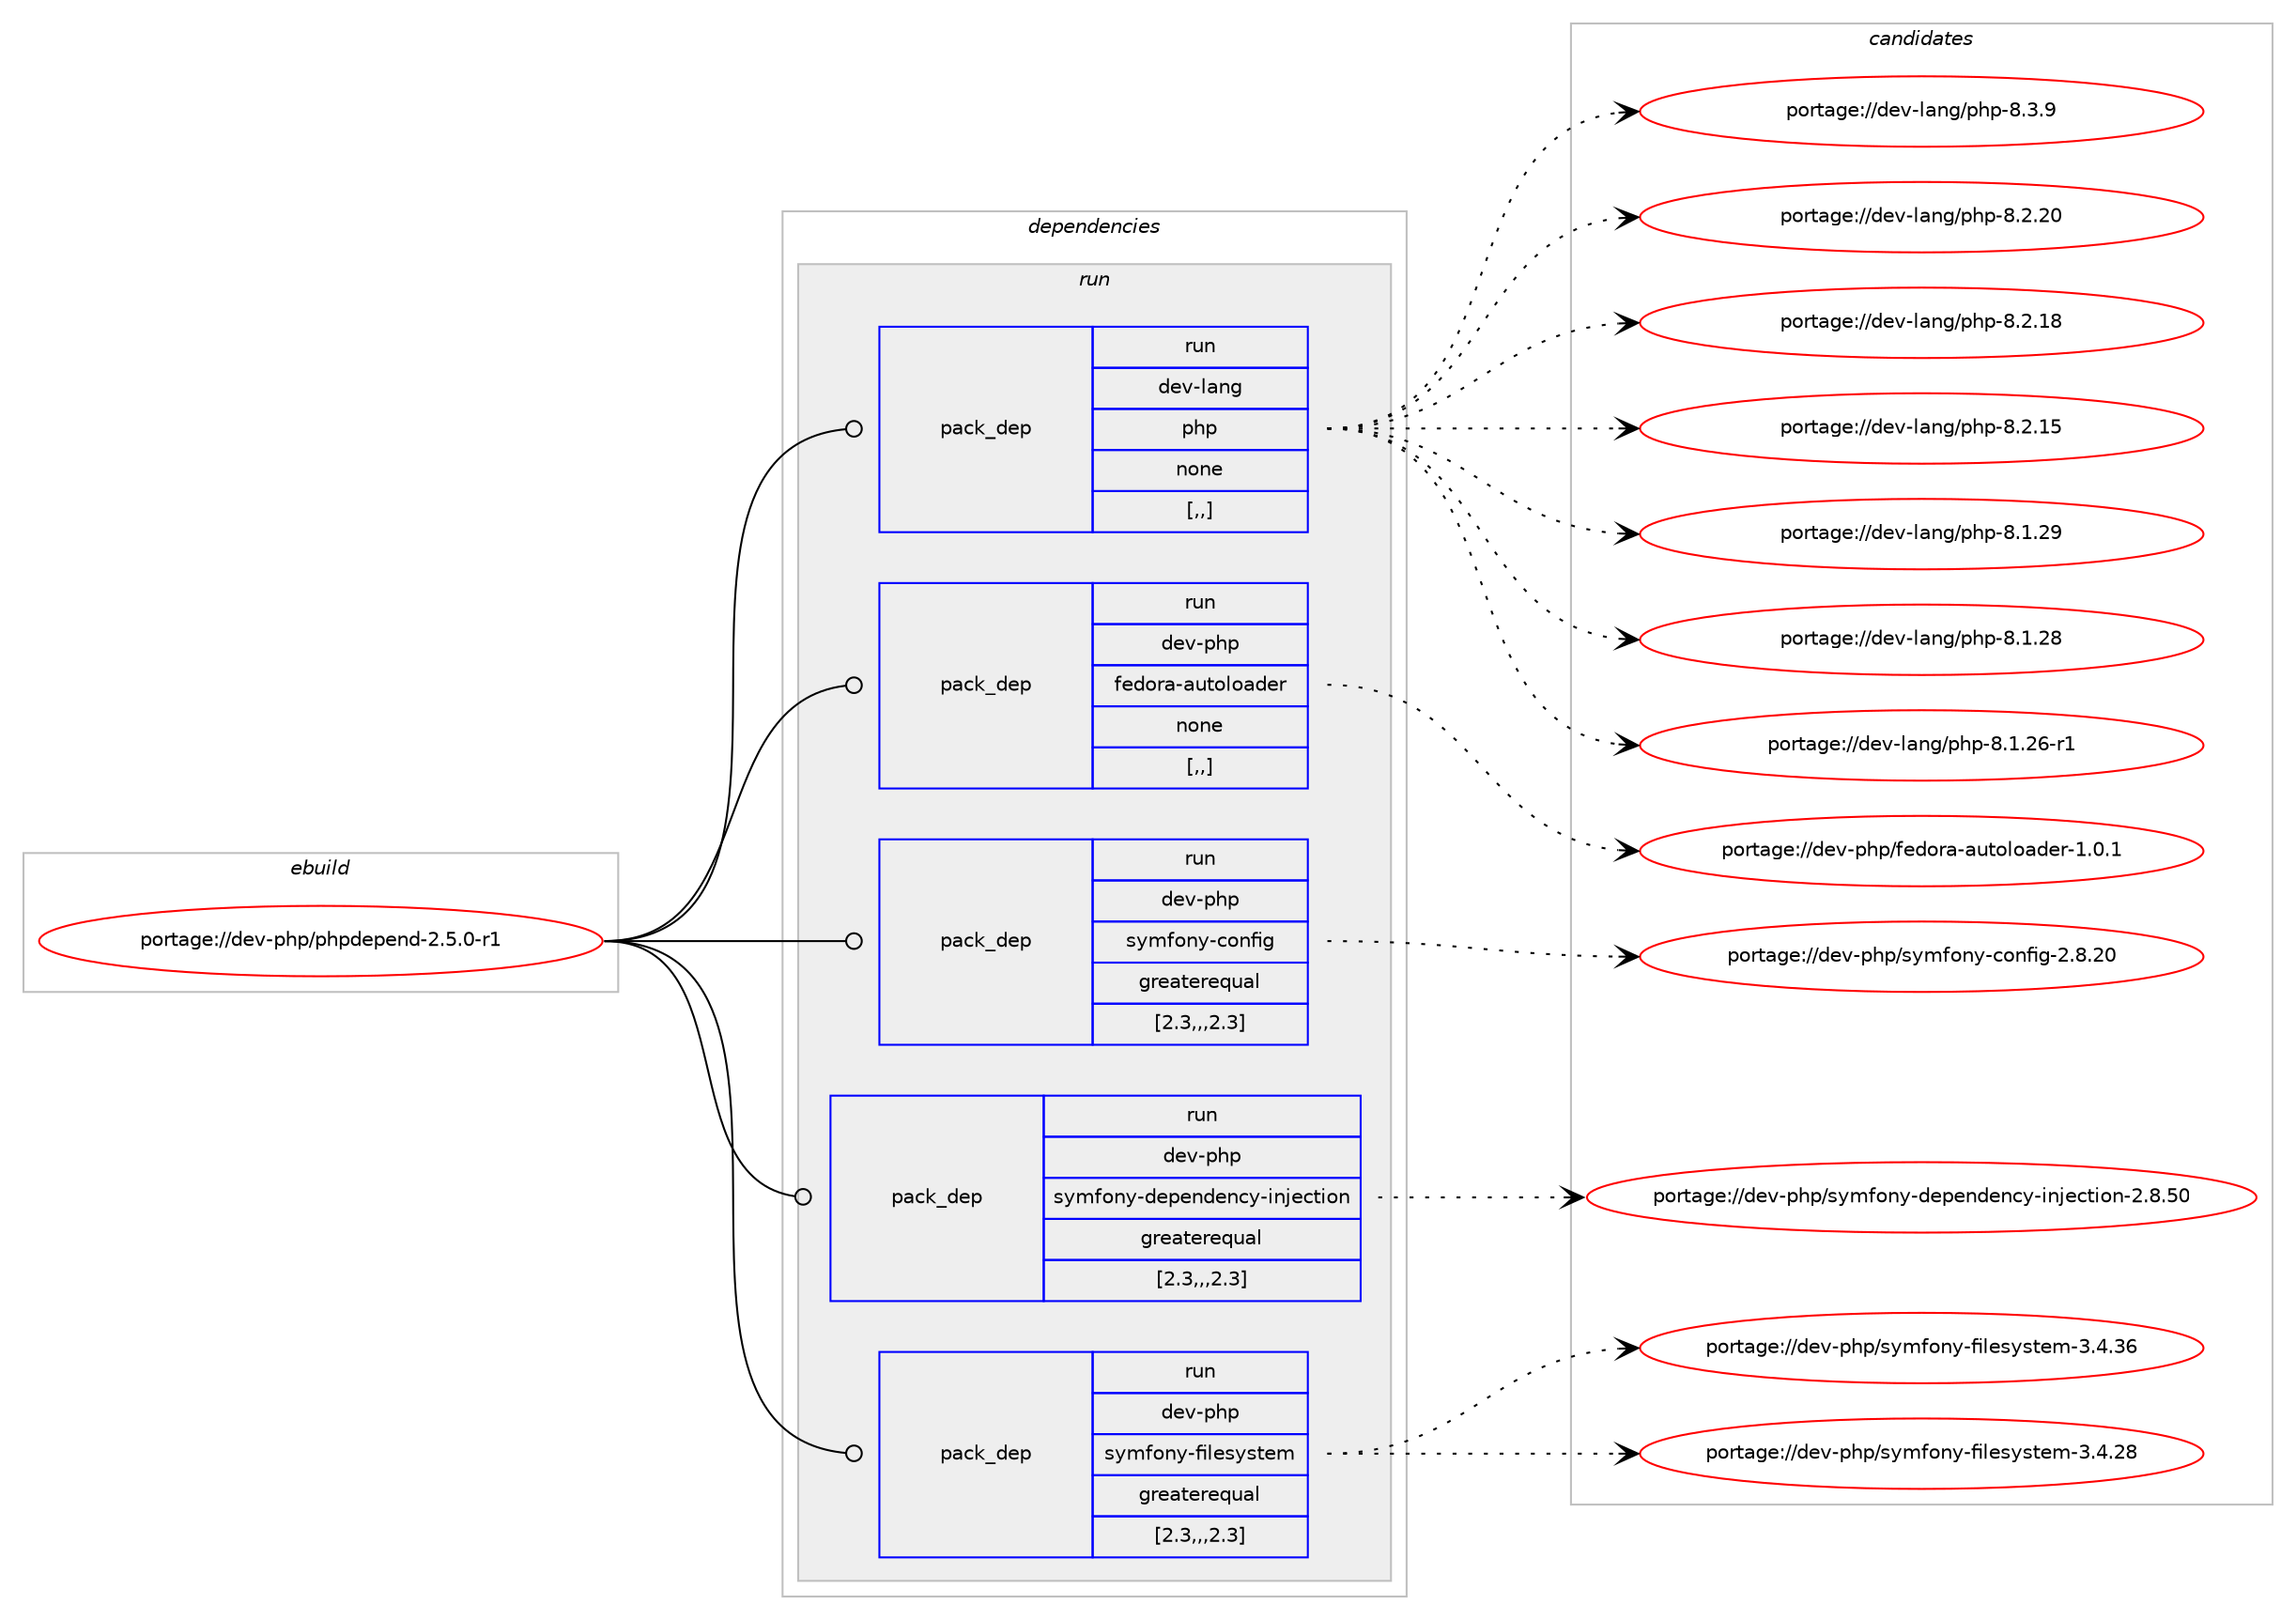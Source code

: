 digraph prolog {

# *************
# Graph options
# *************

newrank=true;
concentrate=true;
compound=true;
graph [rankdir=LR,fontname=Helvetica,fontsize=10,ranksep=1.5];#, ranksep=2.5, nodesep=0.2];
edge  [arrowhead=vee];
node  [fontname=Helvetica,fontsize=10];

# **********
# The ebuild
# **********

subgraph cluster_leftcol {
color=gray;
rank=same;
label=<<i>ebuild</i>>;
id [label="portage://dev-php/phpdepend-2.5.0-r1", color=red, width=4, href="../dev-php/phpdepend-2.5.0-r1.svg"];
}

# ****************
# The dependencies
# ****************

subgraph cluster_midcol {
color=gray;
label=<<i>dependencies</i>>;
subgraph cluster_compile {
fillcolor="#eeeeee";
style=filled;
label=<<i>compile</i>>;
}
subgraph cluster_compileandrun {
fillcolor="#eeeeee";
style=filled;
label=<<i>compile and run</i>>;
}
subgraph cluster_run {
fillcolor="#eeeeee";
style=filled;
label=<<i>run</i>>;
subgraph pack108275 {
dependency139607 [label=<<TABLE BORDER="0" CELLBORDER="1" CELLSPACING="0" CELLPADDING="4" WIDTH="220"><TR><TD ROWSPAN="6" CELLPADDING="30">pack_dep</TD></TR><TR><TD WIDTH="110">run</TD></TR><TR><TD>dev-lang</TD></TR><TR><TD>php</TD></TR><TR><TD>none</TD></TR><TR><TD>[,,]</TD></TR></TABLE>>, shape=none, color=blue];
}
id:e -> dependency139607:w [weight=20,style="solid",arrowhead="odot"];
subgraph pack108276 {
dependency139608 [label=<<TABLE BORDER="0" CELLBORDER="1" CELLSPACING="0" CELLPADDING="4" WIDTH="220"><TR><TD ROWSPAN="6" CELLPADDING="30">pack_dep</TD></TR><TR><TD WIDTH="110">run</TD></TR><TR><TD>dev-php</TD></TR><TR><TD>fedora-autoloader</TD></TR><TR><TD>none</TD></TR><TR><TD>[,,]</TD></TR></TABLE>>, shape=none, color=blue];
}
id:e -> dependency139608:w [weight=20,style="solid",arrowhead="odot"];
subgraph pack108277 {
dependency139609 [label=<<TABLE BORDER="0" CELLBORDER="1" CELLSPACING="0" CELLPADDING="4" WIDTH="220"><TR><TD ROWSPAN="6" CELLPADDING="30">pack_dep</TD></TR><TR><TD WIDTH="110">run</TD></TR><TR><TD>dev-php</TD></TR><TR><TD>symfony-config</TD></TR><TR><TD>greaterequal</TD></TR><TR><TD>[2.3,,,2.3]</TD></TR></TABLE>>, shape=none, color=blue];
}
id:e -> dependency139609:w [weight=20,style="solid",arrowhead="odot"];
subgraph pack108278 {
dependency139610 [label=<<TABLE BORDER="0" CELLBORDER="1" CELLSPACING="0" CELLPADDING="4" WIDTH="220"><TR><TD ROWSPAN="6" CELLPADDING="30">pack_dep</TD></TR><TR><TD WIDTH="110">run</TD></TR><TR><TD>dev-php</TD></TR><TR><TD>symfony-dependency-injection</TD></TR><TR><TD>greaterequal</TD></TR><TR><TD>[2.3,,,2.3]</TD></TR></TABLE>>, shape=none, color=blue];
}
id:e -> dependency139610:w [weight=20,style="solid",arrowhead="odot"];
subgraph pack108279 {
dependency139611 [label=<<TABLE BORDER="0" CELLBORDER="1" CELLSPACING="0" CELLPADDING="4" WIDTH="220"><TR><TD ROWSPAN="6" CELLPADDING="30">pack_dep</TD></TR><TR><TD WIDTH="110">run</TD></TR><TR><TD>dev-php</TD></TR><TR><TD>symfony-filesystem</TD></TR><TR><TD>greaterequal</TD></TR><TR><TD>[2.3,,,2.3]</TD></TR></TABLE>>, shape=none, color=blue];
}
id:e -> dependency139611:w [weight=20,style="solid",arrowhead="odot"];
}
}

# **************
# The candidates
# **************

subgraph cluster_choices {
rank=same;
color=gray;
label=<<i>candidates</i>>;

subgraph choice108275 {
color=black;
nodesep=1;
choice100101118451089711010347112104112455646514657 [label="portage://dev-lang/php-8.3.9", color=red, width=4,href="../dev-lang/php-8.3.9.svg"];
choice10010111845108971101034711210411245564650465048 [label="portage://dev-lang/php-8.2.20", color=red, width=4,href="../dev-lang/php-8.2.20.svg"];
choice10010111845108971101034711210411245564650464956 [label="portage://dev-lang/php-8.2.18", color=red, width=4,href="../dev-lang/php-8.2.18.svg"];
choice10010111845108971101034711210411245564650464953 [label="portage://dev-lang/php-8.2.15", color=red, width=4,href="../dev-lang/php-8.2.15.svg"];
choice10010111845108971101034711210411245564649465057 [label="portage://dev-lang/php-8.1.29", color=red, width=4,href="../dev-lang/php-8.1.29.svg"];
choice10010111845108971101034711210411245564649465056 [label="portage://dev-lang/php-8.1.28", color=red, width=4,href="../dev-lang/php-8.1.28.svg"];
choice100101118451089711010347112104112455646494650544511449 [label="portage://dev-lang/php-8.1.26-r1", color=red, width=4,href="../dev-lang/php-8.1.26-r1.svg"];
dependency139607:e -> choice100101118451089711010347112104112455646514657:w [style=dotted,weight="100"];
dependency139607:e -> choice10010111845108971101034711210411245564650465048:w [style=dotted,weight="100"];
dependency139607:e -> choice10010111845108971101034711210411245564650464956:w [style=dotted,weight="100"];
dependency139607:e -> choice10010111845108971101034711210411245564650464953:w [style=dotted,weight="100"];
dependency139607:e -> choice10010111845108971101034711210411245564649465057:w [style=dotted,weight="100"];
dependency139607:e -> choice10010111845108971101034711210411245564649465056:w [style=dotted,weight="100"];
dependency139607:e -> choice100101118451089711010347112104112455646494650544511449:w [style=dotted,weight="100"];
}
subgraph choice108276 {
color=black;
nodesep=1;
choice100101118451121041124710210110011111497459711711611110811197100101114454946484649 [label="portage://dev-php/fedora-autoloader-1.0.1", color=red, width=4,href="../dev-php/fedora-autoloader-1.0.1.svg"];
dependency139608:e -> choice100101118451121041124710210110011111497459711711611110811197100101114454946484649:w [style=dotted,weight="100"];
}
subgraph choice108277 {
color=black;
nodesep=1;
choice1001011184511210411247115121109102111110121459911111010210510345504656465048 [label="portage://dev-php/symfony-config-2.8.20", color=red, width=4,href="../dev-php/symfony-config-2.8.20.svg"];
dependency139609:e -> choice1001011184511210411247115121109102111110121459911111010210510345504656465048:w [style=dotted,weight="100"];
}
subgraph choice108278 {
color=black;
nodesep=1;
choice10010111845112104112471151211091021111101214510010111210111010010111099121451051101061019911610511111045504656465348 [label="portage://dev-php/symfony-dependency-injection-2.8.50", color=red, width=4,href="../dev-php/symfony-dependency-injection-2.8.50.svg"];
dependency139610:e -> choice10010111845112104112471151211091021111101214510010111210111010010111099121451051101061019911610511111045504656465348:w [style=dotted,weight="100"];
}
subgraph choice108279 {
color=black;
nodesep=1;
choice10010111845112104112471151211091021111101214510210510810111512111511610110945514652465154 [label="portage://dev-php/symfony-filesystem-3.4.36", color=red, width=4,href="../dev-php/symfony-filesystem-3.4.36.svg"];
choice10010111845112104112471151211091021111101214510210510810111512111511610110945514652465056 [label="portage://dev-php/symfony-filesystem-3.4.28", color=red, width=4,href="../dev-php/symfony-filesystem-3.4.28.svg"];
dependency139611:e -> choice10010111845112104112471151211091021111101214510210510810111512111511610110945514652465154:w [style=dotted,weight="100"];
dependency139611:e -> choice10010111845112104112471151211091021111101214510210510810111512111511610110945514652465056:w [style=dotted,weight="100"];
}
}

}

